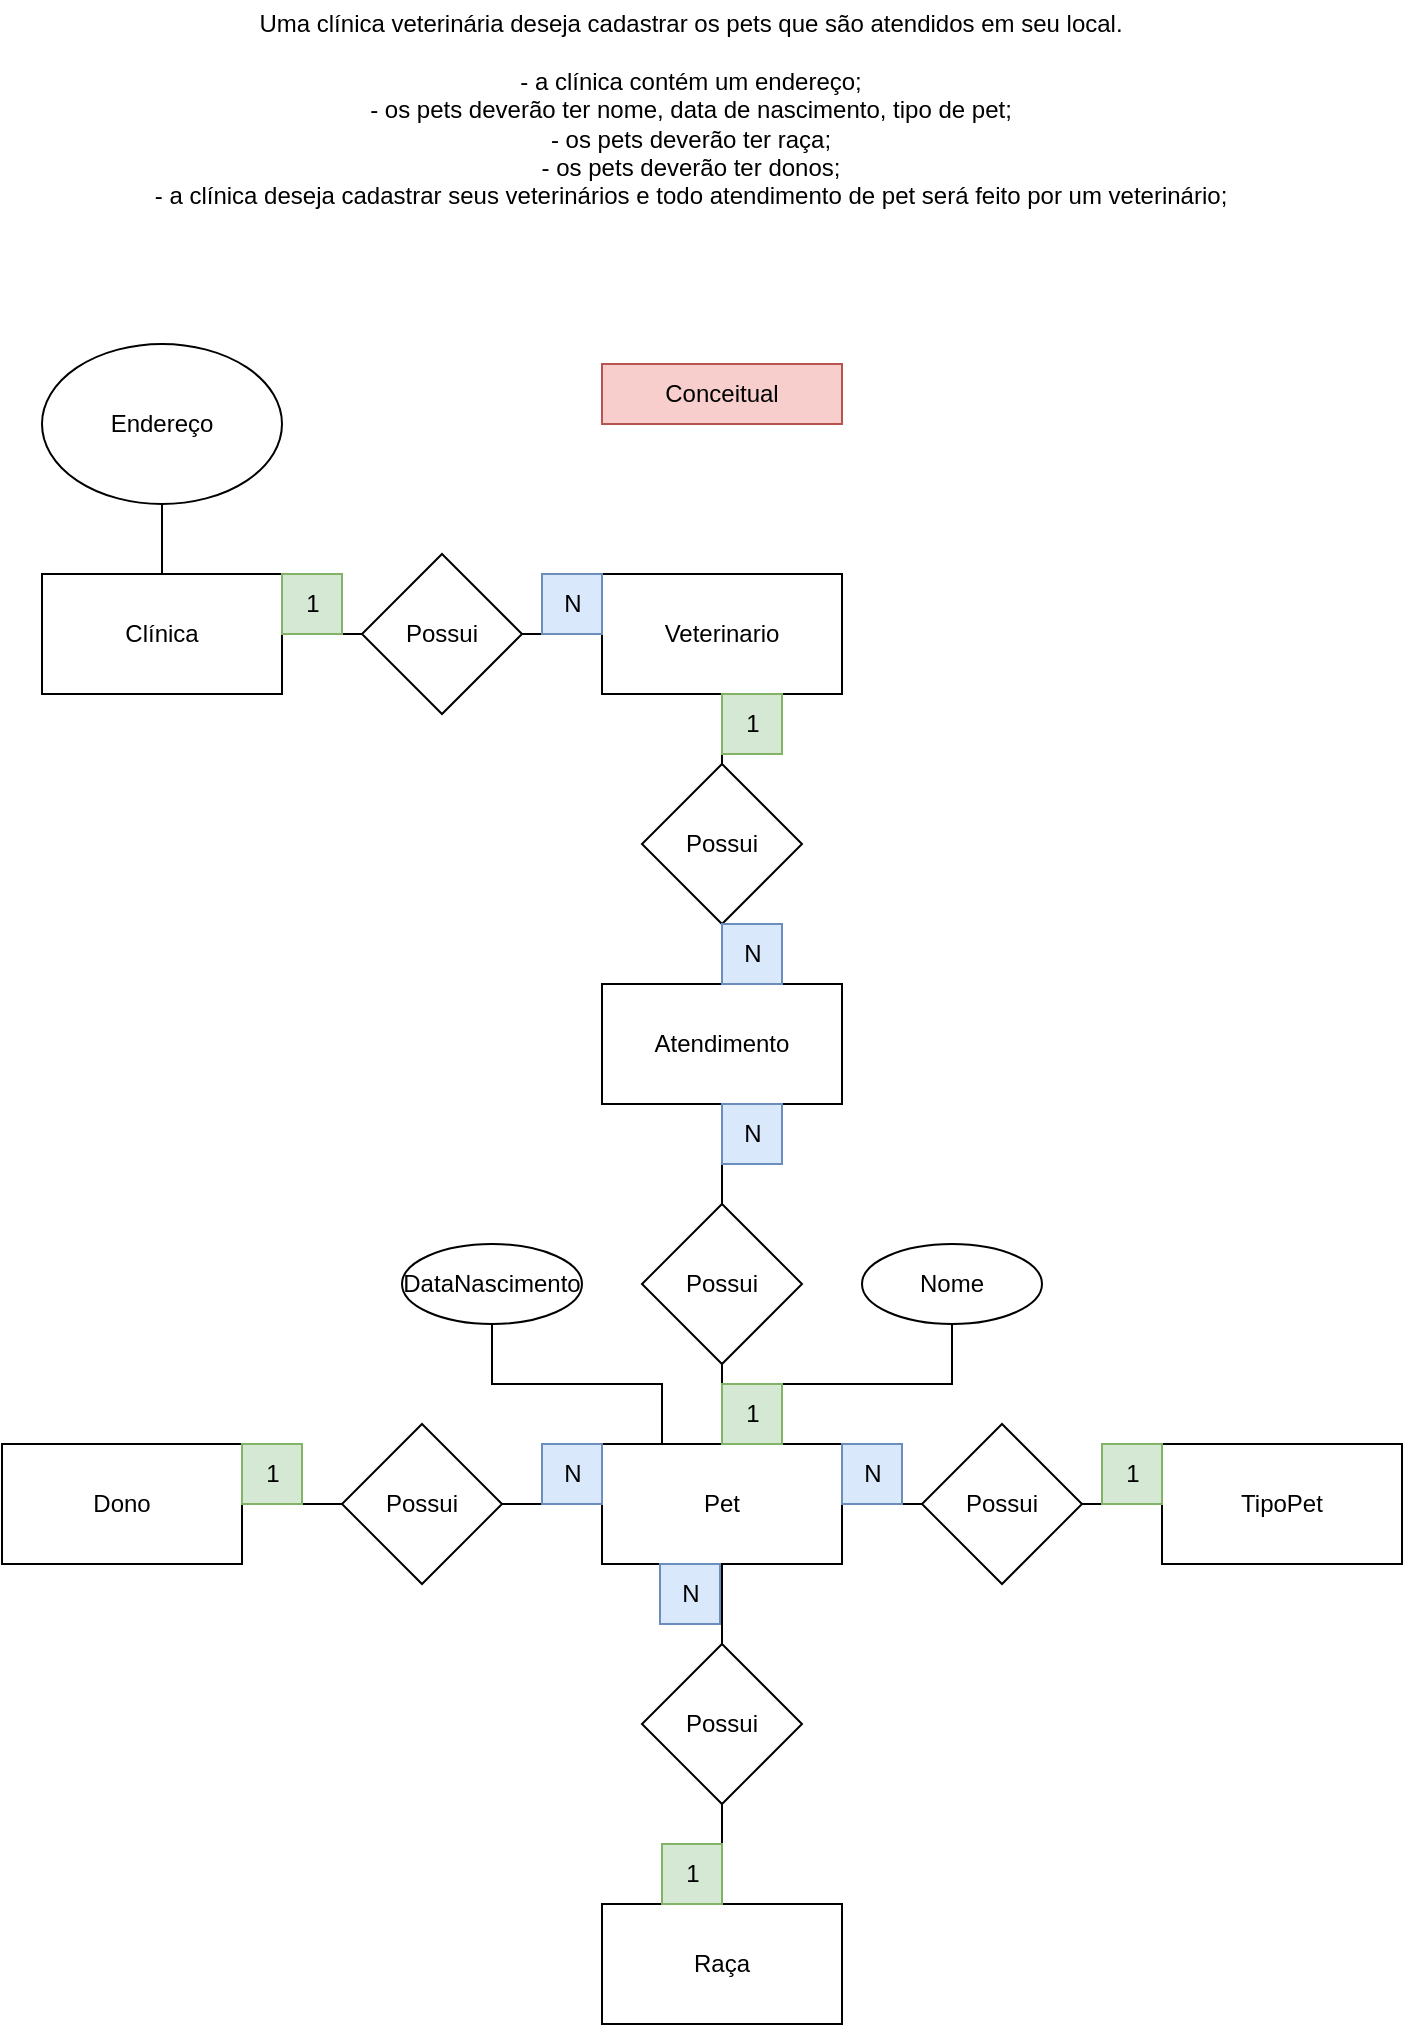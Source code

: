 <mxfile version="21.6.5" type="device">
  <diagram name="Página-1" id="12NXJn124l3JYORipmwG">
    <mxGraphModel dx="1311" dy="776" grid="1" gridSize="10" guides="1" tooltips="1" connect="1" arrows="1" fold="1" page="1" pageScale="1" pageWidth="827" pageHeight="1169" math="0" shadow="0">
      <root>
        <mxCell id="0" />
        <mxCell id="1" parent="0" />
        <mxCell id="etLmmfsHEsekf192ePTm-1" value="&lt;div&gt;Uma clínica veterinária deseja cadastrar os pets que são atendidos em seu local.&lt;/div&gt;&lt;div&gt;&lt;br&gt;&lt;/div&gt;&lt;div&gt;- a clínica contém um endereço;&lt;/div&gt;&lt;div&gt;- os pets deverão ter nome, data de nascimento, tipo de pet;&lt;/div&gt;&lt;div&gt;- os pets deverão ter raça;&lt;/div&gt;&lt;div&gt;- os pets deverão ter donos;&lt;/div&gt;&lt;div&gt;- a clínica deseja cadastrar seus veterinários e todo atendimento de pet será feito por um veterinário;&lt;/div&gt;" style="text;html=1;align=center;verticalAlign=middle;resizable=0;points=[];autosize=1;strokeColor=none;fillColor=none;" parent="1" vertex="1">
          <mxGeometry x="134" y="48" width="560" height="110" as="geometry" />
        </mxCell>
        <mxCell id="etLmmfsHEsekf192ePTm-15" style="edgeStyle=orthogonalEdgeStyle;rounded=0;orthogonalLoop=1;jettySize=auto;html=1;exitX=1;exitY=0.5;exitDx=0;exitDy=0;entryX=0;entryY=0.5;entryDx=0;entryDy=0;endArrow=none;endFill=0;" parent="1" source="etLmmfsHEsekf192ePTm-2" target="etLmmfsHEsekf192ePTm-13" edge="1">
          <mxGeometry relative="1" as="geometry" />
        </mxCell>
        <mxCell id="etLmmfsHEsekf192ePTm-26" style="edgeStyle=orthogonalEdgeStyle;rounded=0;orthogonalLoop=1;jettySize=auto;html=1;exitX=0.5;exitY=0;exitDx=0;exitDy=0;entryX=0.5;entryY=1;entryDx=0;entryDy=0;endArrow=none;endFill=0;" parent="1" source="etLmmfsHEsekf192ePTm-2" target="etLmmfsHEsekf192ePTm-3" edge="1">
          <mxGeometry relative="1" as="geometry" />
        </mxCell>
        <mxCell id="etLmmfsHEsekf192ePTm-2" value="Clínica" style="rounded=0;whiteSpace=wrap;html=1;" parent="1" vertex="1">
          <mxGeometry x="90" y="335" width="120" height="60" as="geometry" />
        </mxCell>
        <mxCell id="etLmmfsHEsekf192ePTm-3" value="Endereço" style="ellipse;whiteSpace=wrap;html=1;" parent="1" vertex="1">
          <mxGeometry x="90" y="220" width="120" height="80" as="geometry" />
        </mxCell>
        <mxCell id="l8pzl9he7K-KlriiZMEW-2" style="edgeStyle=orthogonalEdgeStyle;rounded=0;orthogonalLoop=1;jettySize=auto;html=1;exitX=1;exitY=0.5;exitDx=0;exitDy=0;entryX=0;entryY=0.5;entryDx=0;entryDy=0;endArrow=none;endFill=0;" edge="1" parent="1" source="etLmmfsHEsekf192ePTm-13" target="l8pzl9he7K-KlriiZMEW-1">
          <mxGeometry relative="1" as="geometry" />
        </mxCell>
        <mxCell id="etLmmfsHEsekf192ePTm-13" value="Possui" style="rhombus;whiteSpace=wrap;html=1;" parent="1" vertex="1">
          <mxGeometry x="250" y="325" width="80" height="80" as="geometry" />
        </mxCell>
        <mxCell id="etLmmfsHEsekf192ePTm-22" value="1" style="text;html=1;align=center;verticalAlign=middle;resizable=0;points=[];autosize=1;strokeColor=#82b366;fillColor=#d5e8d4;" parent="1" vertex="1">
          <mxGeometry x="210" y="335" width="30" height="30" as="geometry" />
        </mxCell>
        <mxCell id="l8pzl9he7K-KlriiZMEW-4" style="edgeStyle=orthogonalEdgeStyle;rounded=0;orthogonalLoop=1;jettySize=auto;html=1;exitX=0.5;exitY=1;exitDx=0;exitDy=0;entryX=0.5;entryY=0;entryDx=0;entryDy=0;endArrow=none;endFill=0;" edge="1" parent="1" source="l8pzl9he7K-KlriiZMEW-1" target="l8pzl9he7K-KlriiZMEW-3">
          <mxGeometry relative="1" as="geometry" />
        </mxCell>
        <mxCell id="l8pzl9he7K-KlriiZMEW-1" value="Veterinario" style="rounded=0;whiteSpace=wrap;html=1;" vertex="1" parent="1">
          <mxGeometry x="370" y="335" width="120" height="60" as="geometry" />
        </mxCell>
        <mxCell id="l8pzl9he7K-KlriiZMEW-6" style="edgeStyle=orthogonalEdgeStyle;rounded=0;orthogonalLoop=1;jettySize=auto;html=1;exitX=0.5;exitY=1;exitDx=0;exitDy=0;entryX=0.5;entryY=0;entryDx=0;entryDy=0;endArrow=none;endFill=0;" edge="1" parent="1" source="l8pzl9he7K-KlriiZMEW-3" target="l8pzl9he7K-KlriiZMEW-5">
          <mxGeometry relative="1" as="geometry" />
        </mxCell>
        <mxCell id="l8pzl9he7K-KlriiZMEW-3" value="Possui" style="rhombus;whiteSpace=wrap;html=1;" vertex="1" parent="1">
          <mxGeometry x="390" y="430" width="80" height="80" as="geometry" />
        </mxCell>
        <mxCell id="l8pzl9he7K-KlriiZMEW-8" style="edgeStyle=orthogonalEdgeStyle;rounded=0;orthogonalLoop=1;jettySize=auto;html=1;exitX=0.5;exitY=1;exitDx=0;exitDy=0;entryX=0.5;entryY=0;entryDx=0;entryDy=0;endArrow=none;endFill=0;" edge="1" parent="1" source="l8pzl9he7K-KlriiZMEW-5" target="l8pzl9he7K-KlriiZMEW-7">
          <mxGeometry relative="1" as="geometry" />
        </mxCell>
        <mxCell id="l8pzl9he7K-KlriiZMEW-5" value="Atendimento" style="rounded=0;whiteSpace=wrap;html=1;" vertex="1" parent="1">
          <mxGeometry x="370" y="540" width="120" height="60" as="geometry" />
        </mxCell>
        <mxCell id="l8pzl9he7K-KlriiZMEW-10" style="edgeStyle=orthogonalEdgeStyle;rounded=0;orthogonalLoop=1;jettySize=auto;html=1;exitX=0.5;exitY=1;exitDx=0;exitDy=0;entryX=0.5;entryY=0;entryDx=0;entryDy=0;endArrow=none;endFill=0;" edge="1" parent="1" source="l8pzl9he7K-KlriiZMEW-7" target="l8pzl9he7K-KlriiZMEW-9">
          <mxGeometry relative="1" as="geometry" />
        </mxCell>
        <mxCell id="l8pzl9he7K-KlriiZMEW-7" value="Possui" style="rhombus;whiteSpace=wrap;html=1;" vertex="1" parent="1">
          <mxGeometry x="390" y="650" width="80" height="80" as="geometry" />
        </mxCell>
        <mxCell id="l8pzl9he7K-KlriiZMEW-18" style="edgeStyle=orthogonalEdgeStyle;rounded=0;orthogonalLoop=1;jettySize=auto;html=1;exitX=1;exitY=0.5;exitDx=0;exitDy=0;entryX=0;entryY=0.5;entryDx=0;entryDy=0;endArrow=none;endFill=0;" edge="1" parent="1" source="l8pzl9he7K-KlriiZMEW-9" target="l8pzl9he7K-KlriiZMEW-15">
          <mxGeometry relative="1" as="geometry" />
        </mxCell>
        <mxCell id="l8pzl9he7K-KlriiZMEW-36" style="edgeStyle=orthogonalEdgeStyle;rounded=0;orthogonalLoop=1;jettySize=auto;html=1;exitX=0.25;exitY=0;exitDx=0;exitDy=0;entryX=0.5;entryY=1;entryDx=0;entryDy=0;endArrow=none;endFill=0;" edge="1" parent="1" source="l8pzl9he7K-KlriiZMEW-9" target="l8pzl9he7K-KlriiZMEW-34">
          <mxGeometry relative="1" as="geometry" />
        </mxCell>
        <mxCell id="l8pzl9he7K-KlriiZMEW-37" style="edgeStyle=orthogonalEdgeStyle;rounded=0;orthogonalLoop=1;jettySize=auto;html=1;exitX=0.75;exitY=0;exitDx=0;exitDy=0;entryX=0.5;entryY=1;entryDx=0;entryDy=0;endArrow=none;endFill=0;" edge="1" parent="1" source="l8pzl9he7K-KlriiZMEW-9" target="l8pzl9he7K-KlriiZMEW-35">
          <mxGeometry relative="1" as="geometry" />
        </mxCell>
        <mxCell id="l8pzl9he7K-KlriiZMEW-9" value="Pet" style="rounded=0;whiteSpace=wrap;html=1;" vertex="1" parent="1">
          <mxGeometry x="370" y="770" width="120" height="60" as="geometry" />
        </mxCell>
        <mxCell id="l8pzl9he7K-KlriiZMEW-13" style="edgeStyle=orthogonalEdgeStyle;rounded=0;orthogonalLoop=1;jettySize=auto;html=1;exitX=0.5;exitY=0;exitDx=0;exitDy=0;entryX=0.5;entryY=1;entryDx=0;entryDy=0;endArrow=none;endFill=0;" edge="1" parent="1" source="l8pzl9he7K-KlriiZMEW-11" target="l8pzl9he7K-KlriiZMEW-9">
          <mxGeometry relative="1" as="geometry" />
        </mxCell>
        <mxCell id="l8pzl9he7K-KlriiZMEW-11" value="Possui" style="rhombus;whiteSpace=wrap;html=1;" vertex="1" parent="1">
          <mxGeometry x="390" y="870" width="80" height="80" as="geometry" />
        </mxCell>
        <mxCell id="l8pzl9he7K-KlriiZMEW-14" style="edgeStyle=orthogonalEdgeStyle;rounded=0;orthogonalLoop=1;jettySize=auto;html=1;exitX=0.5;exitY=0;exitDx=0;exitDy=0;entryX=0.5;entryY=1;entryDx=0;entryDy=0;endArrow=none;endFill=0;" edge="1" parent="1" source="l8pzl9he7K-KlriiZMEW-12" target="l8pzl9he7K-KlriiZMEW-11">
          <mxGeometry relative="1" as="geometry" />
        </mxCell>
        <mxCell id="l8pzl9he7K-KlriiZMEW-12" value="Raça" style="rounded=0;whiteSpace=wrap;html=1;" vertex="1" parent="1">
          <mxGeometry x="370" y="1000" width="120" height="60" as="geometry" />
        </mxCell>
        <mxCell id="l8pzl9he7K-KlriiZMEW-22" style="edgeStyle=orthogonalEdgeStyle;rounded=0;orthogonalLoop=1;jettySize=auto;html=1;exitX=1;exitY=0.5;exitDx=0;exitDy=0;entryX=0;entryY=0.5;entryDx=0;entryDy=0;endArrow=none;endFill=0;" edge="1" parent="1" source="l8pzl9he7K-KlriiZMEW-15" target="l8pzl9he7K-KlriiZMEW-19">
          <mxGeometry relative="1" as="geometry" />
        </mxCell>
        <mxCell id="l8pzl9he7K-KlriiZMEW-15" value="Possui" style="rhombus;whiteSpace=wrap;html=1;" vertex="1" parent="1">
          <mxGeometry x="530" y="760" width="80" height="80" as="geometry" />
        </mxCell>
        <mxCell id="l8pzl9he7K-KlriiZMEW-17" style="edgeStyle=orthogonalEdgeStyle;rounded=0;orthogonalLoop=1;jettySize=auto;html=1;exitX=1;exitY=0.5;exitDx=0;exitDy=0;entryX=0;entryY=0.5;entryDx=0;entryDy=0;endArrow=none;endFill=0;" edge="1" parent="1" source="l8pzl9he7K-KlriiZMEW-16" target="l8pzl9he7K-KlriiZMEW-9">
          <mxGeometry relative="1" as="geometry" />
        </mxCell>
        <mxCell id="l8pzl9he7K-KlriiZMEW-16" value="Possui" style="rhombus;whiteSpace=wrap;html=1;" vertex="1" parent="1">
          <mxGeometry x="240" y="760" width="80" height="80" as="geometry" />
        </mxCell>
        <mxCell id="l8pzl9he7K-KlriiZMEW-19" value="TipoPet" style="rounded=0;whiteSpace=wrap;html=1;" vertex="1" parent="1">
          <mxGeometry x="650" y="770" width="120" height="60" as="geometry" />
        </mxCell>
        <mxCell id="l8pzl9he7K-KlriiZMEW-21" style="edgeStyle=orthogonalEdgeStyle;rounded=0;orthogonalLoop=1;jettySize=auto;html=1;exitX=1;exitY=0.5;exitDx=0;exitDy=0;entryX=0;entryY=0.5;entryDx=0;entryDy=0;endArrow=none;endFill=0;" edge="1" parent="1" source="l8pzl9he7K-KlriiZMEW-20" target="l8pzl9he7K-KlriiZMEW-16">
          <mxGeometry relative="1" as="geometry" />
        </mxCell>
        <mxCell id="l8pzl9he7K-KlriiZMEW-20" value="Dono" style="rounded=0;whiteSpace=wrap;html=1;" vertex="1" parent="1">
          <mxGeometry x="70" y="770" width="120" height="60" as="geometry" />
        </mxCell>
        <mxCell id="l8pzl9he7K-KlriiZMEW-23" value="N" style="text;html=1;align=center;verticalAlign=middle;resizable=0;points=[];autosize=1;strokeColor=#6c8ebf;fillColor=#dae8fc;" vertex="1" parent="1">
          <mxGeometry x="340" y="335" width="30" height="30" as="geometry" />
        </mxCell>
        <mxCell id="l8pzl9he7K-KlriiZMEW-24" value="1" style="text;html=1;align=center;verticalAlign=middle;resizable=0;points=[];autosize=1;strokeColor=#82b366;fillColor=#d5e8d4;" vertex="1" parent="1">
          <mxGeometry x="430" y="395" width="30" height="30" as="geometry" />
        </mxCell>
        <mxCell id="l8pzl9he7K-KlriiZMEW-25" value="N" style="text;html=1;align=center;verticalAlign=middle;resizable=0;points=[];autosize=1;strokeColor=#6c8ebf;fillColor=#dae8fc;" vertex="1" parent="1">
          <mxGeometry x="430" y="510" width="30" height="30" as="geometry" />
        </mxCell>
        <mxCell id="l8pzl9he7K-KlriiZMEW-26" value="N" style="text;html=1;align=center;verticalAlign=middle;resizable=0;points=[];autosize=1;strokeColor=#6c8ebf;fillColor=#dae8fc;" vertex="1" parent="1">
          <mxGeometry x="430" y="600" width="30" height="30" as="geometry" />
        </mxCell>
        <mxCell id="l8pzl9he7K-KlriiZMEW-27" value="1" style="text;html=1;align=center;verticalAlign=middle;resizable=0;points=[];autosize=1;strokeColor=#82b366;fillColor=#d5e8d4;" vertex="1" parent="1">
          <mxGeometry x="430" y="740" width="30" height="30" as="geometry" />
        </mxCell>
        <mxCell id="l8pzl9he7K-KlriiZMEW-28" value="N" style="text;html=1;align=center;verticalAlign=middle;resizable=0;points=[];autosize=1;strokeColor=#6c8ebf;fillColor=#dae8fc;" vertex="1" parent="1">
          <mxGeometry x="399" y="830" width="30" height="30" as="geometry" />
        </mxCell>
        <mxCell id="l8pzl9he7K-KlriiZMEW-29" value="1" style="text;html=1;align=center;verticalAlign=middle;resizable=0;points=[];autosize=1;strokeColor=#82b366;fillColor=#d5e8d4;" vertex="1" parent="1">
          <mxGeometry x="400" y="970" width="30" height="30" as="geometry" />
        </mxCell>
        <mxCell id="l8pzl9he7K-KlriiZMEW-30" value="N" style="text;html=1;align=center;verticalAlign=middle;resizable=0;points=[];autosize=1;strokeColor=#6c8ebf;fillColor=#dae8fc;" vertex="1" parent="1">
          <mxGeometry x="340" y="770" width="30" height="30" as="geometry" />
        </mxCell>
        <mxCell id="l8pzl9he7K-KlriiZMEW-31" value="N" style="text;html=1;align=center;verticalAlign=middle;resizable=0;points=[];autosize=1;strokeColor=#6c8ebf;fillColor=#dae8fc;" vertex="1" parent="1">
          <mxGeometry x="490" y="770" width="30" height="30" as="geometry" />
        </mxCell>
        <mxCell id="l8pzl9he7K-KlriiZMEW-32" value="1" style="text;html=1;align=center;verticalAlign=middle;resizable=0;points=[];autosize=1;strokeColor=#82b366;fillColor=#d5e8d4;" vertex="1" parent="1">
          <mxGeometry x="620" y="770" width="30" height="30" as="geometry" />
        </mxCell>
        <mxCell id="l8pzl9he7K-KlriiZMEW-33" value="1" style="text;html=1;align=center;verticalAlign=middle;resizable=0;points=[];autosize=1;strokeColor=#82b366;fillColor=#d5e8d4;" vertex="1" parent="1">
          <mxGeometry x="190" y="770" width="30" height="30" as="geometry" />
        </mxCell>
        <mxCell id="l8pzl9he7K-KlriiZMEW-34" value="DataNascimento" style="ellipse;whiteSpace=wrap;html=1;" vertex="1" parent="1">
          <mxGeometry x="270" y="670" width="90" height="40" as="geometry" />
        </mxCell>
        <mxCell id="l8pzl9he7K-KlriiZMEW-35" value="Nome" style="ellipse;whiteSpace=wrap;html=1;" vertex="1" parent="1">
          <mxGeometry x="500" y="670" width="90" height="40" as="geometry" />
        </mxCell>
        <mxCell id="l8pzl9he7K-KlriiZMEW-38" value="Conceitual" style="rounded=0;whiteSpace=wrap;html=1;fillColor=#f8cecc;strokeColor=#b85450;" vertex="1" parent="1">
          <mxGeometry x="370" y="230" width="120" height="30" as="geometry" />
        </mxCell>
      </root>
    </mxGraphModel>
  </diagram>
</mxfile>
